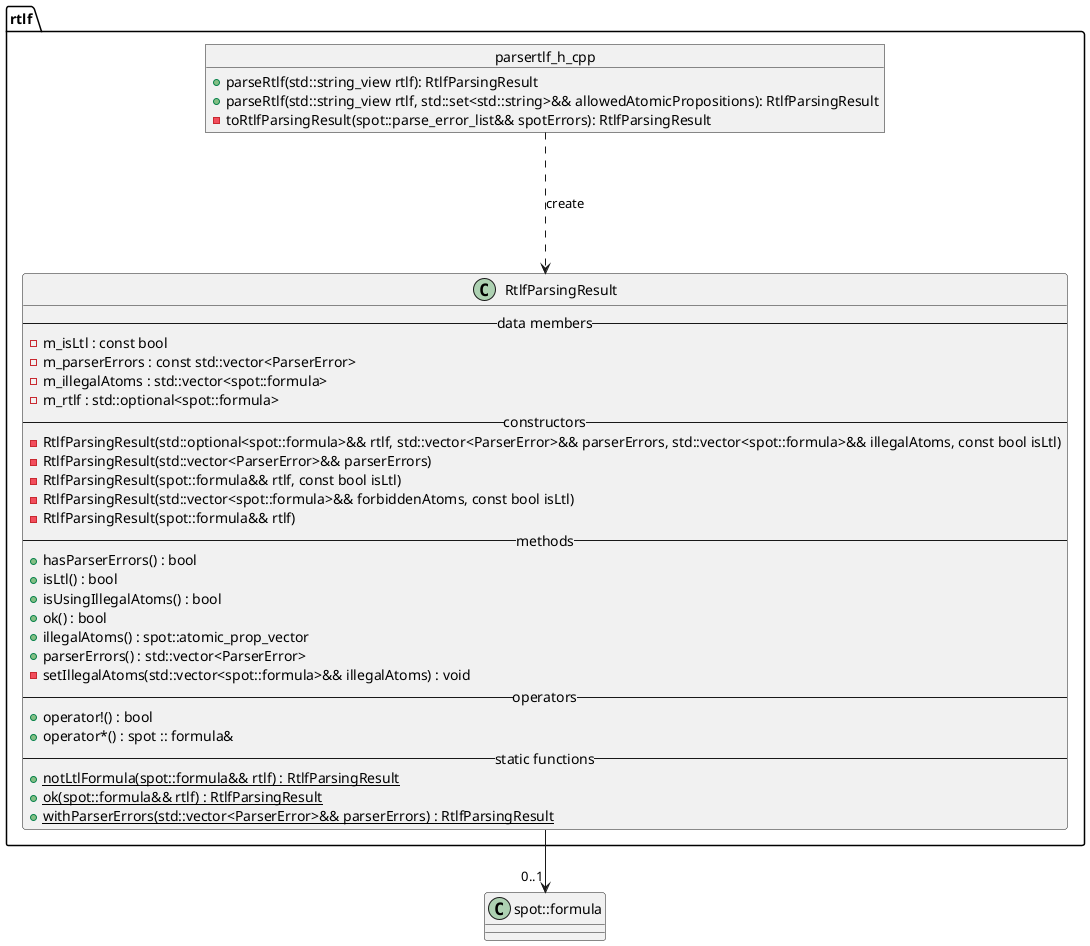 @startuml parser-rtlf
package rtlf {
    class RtlfParsingResult {
        --data members--
        -m_isLtl : const bool
        -m_parserErrors : const std::vector<ParserError>
        -m_illegalAtoms : std::vector<spot::formula>
        -m_rtlf : std::optional<spot::formula>
        --constructors--
        -RtlfParsingResult(std::optional<spot::formula>&& rtlf, std::vector<ParserError>&& parserErrors, std::vector<spot::formula>&& illegalAtoms, const bool isLtl)
        -RtlfParsingResult(std::vector<ParserError>&& parserErrors)
        -RtlfParsingResult(spot::formula&& rtlf, const bool isLtl)
        -RtlfParsingResult(std::vector<spot::formula>&& forbiddenAtoms, const bool isLtl)
        -RtlfParsingResult(spot::formula&& rtlf)
        --methods--
        +hasParserErrors() : bool
        +isLtl() : bool
        +isUsingIllegalAtoms() : bool
        +ok() : bool
        +illegalAtoms() : spot::atomic_prop_vector
        +parserErrors() : std::vector<ParserError>
        -setIllegalAtoms(std::vector<spot::formula>&& illegalAtoms) : void
        --operators--
        +operator!() : bool
        +operator*() : spot :: formula&
        --static functions--
        +{static} notLtlFormula(spot::formula&& rtlf) : RtlfParsingResult
        +{static} ok(spot::formula&& rtlf) : RtlfParsingResult
        +{static} withParserErrors(std::vector<ParserError>&& parserErrors) : RtlfParsingResult
    }

    object parsertlf_h_cpp {
        +parseRtlf(std::string_view rtlf): RtlfParsingResult
        +parseRtlf(std::string_view rtlf, std::set<std::string>&& allowedAtomicPropositions): RtlfParsingResult
        -toRtlfParsingResult(spot::parse_error_list&& spotErrors): RtlfParsingResult
    }
}

class spot::formula {}

RtlfParsingResult --> "0..1" spot::formula
parsertlf_h_cpp ...> RtlfParsingResult : create

@enduml